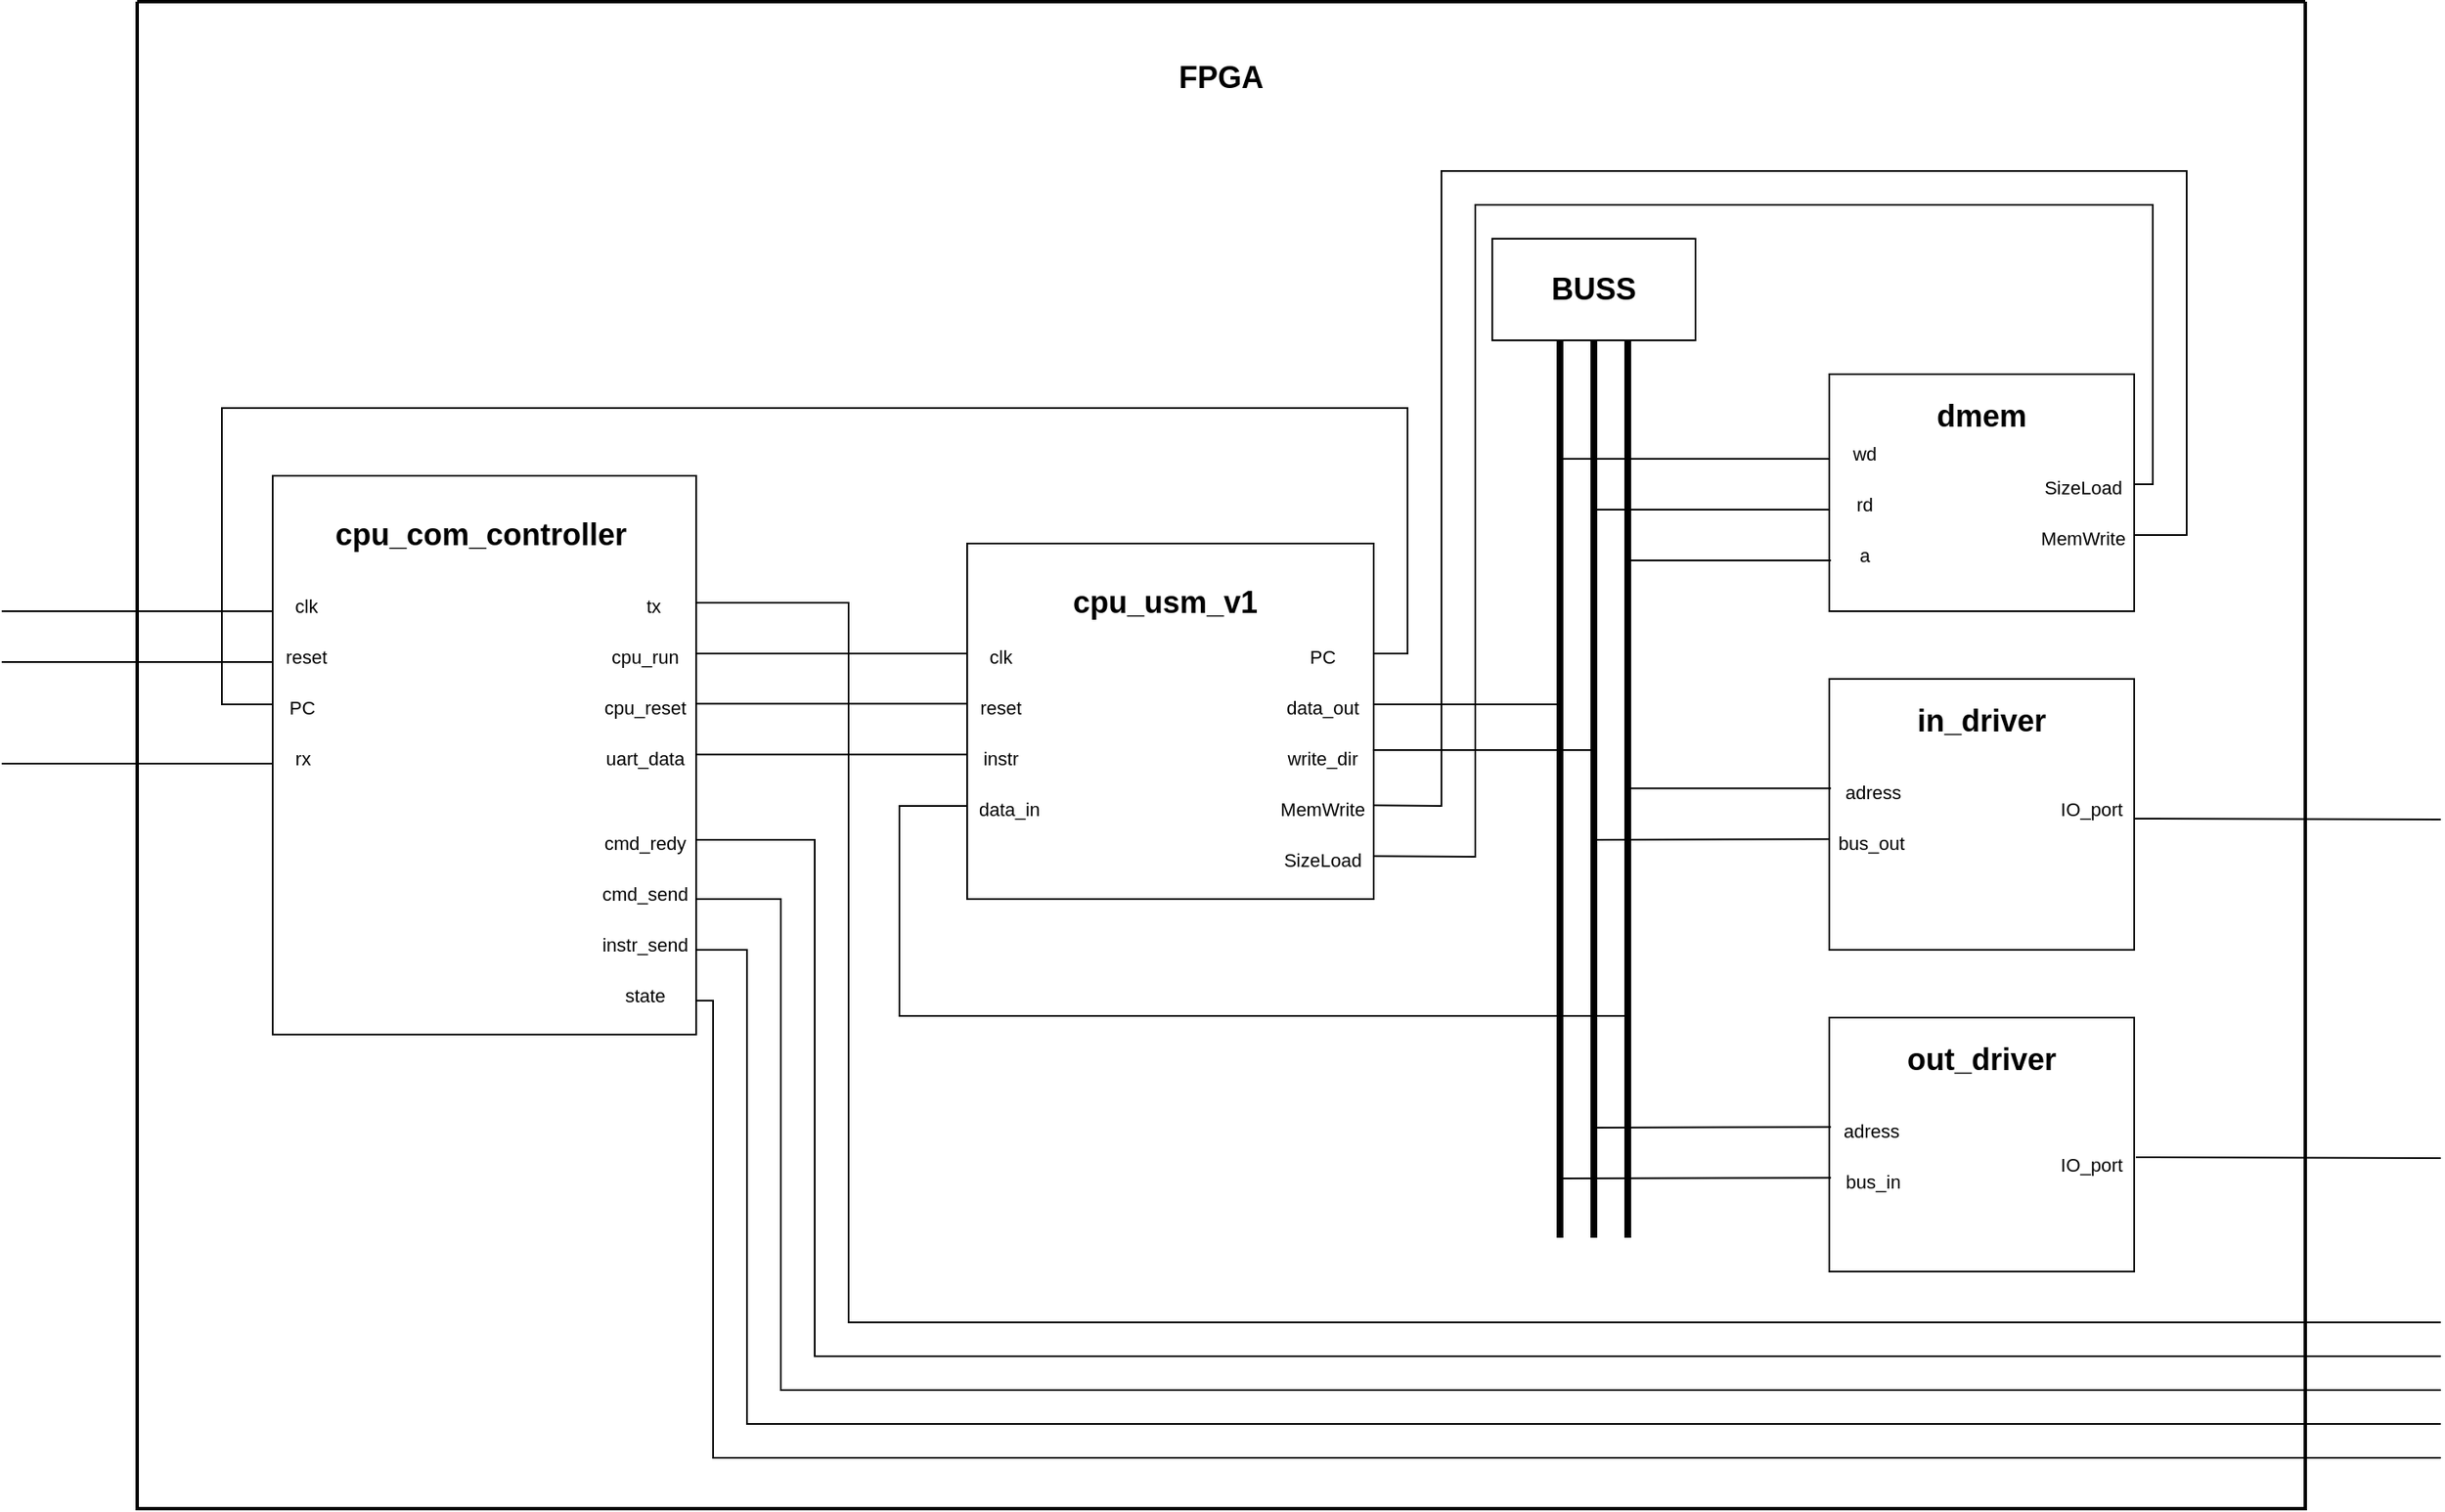 <mxfile version="16.5.1" type="device"><diagram id="M6NOZf6yJCD9r_OivIEN" name="Página-1"><mxGraphModel dx="4637" dy="2642" grid="1" gridSize="10" guides="1" tooltips="1" connect="1" arrows="1" fold="1" page="0" pageScale="1" pageWidth="827" pageHeight="1169" math="0" shadow="0"><root><mxCell id="0"/><mxCell id="1" parent="0"/><mxCell id="RWvutjg_EybLrKOTfhPq-1" value="" style="rounded=0;whiteSpace=wrap;html=1;" parent="1" vertex="1"><mxGeometry x="-1590" y="-520" width="240" height="210" as="geometry"/></mxCell><mxCell id="RWvutjg_EybLrKOTfhPq-3" value="&lt;font style=&quot;font-size: 18px&quot;&gt;&lt;b&gt;cpu_usm_v1&lt;/b&gt;&lt;/font&gt;" style="text;html=1;strokeColor=none;fillColor=none;align=center;verticalAlign=middle;whiteSpace=wrap;rounded=0;" parent="1" vertex="1"><mxGeometry x="-1518" y="-500" width="90" height="30" as="geometry"/></mxCell><mxCell id="RWvutjg_EybLrKOTfhPq-4" value="&lt;font style=&quot;font-size: 11px&quot;&gt;PC&lt;/font&gt;" style="text;html=1;strokeColor=none;fillColor=none;align=center;verticalAlign=middle;whiteSpace=wrap;rounded=0;fontSize=18;" parent="1" vertex="1"><mxGeometry x="-1410" y="-470" width="60" height="30" as="geometry"/></mxCell><mxCell id="RWvutjg_EybLrKOTfhPq-5" value="&lt;font style=&quot;font-size: 11px&quot;&gt;data_out&lt;/font&gt;" style="text;html=1;strokeColor=none;fillColor=none;align=center;verticalAlign=middle;whiteSpace=wrap;rounded=0;fontSize=18;" parent="1" vertex="1"><mxGeometry x="-1410" y="-440" width="60" height="30" as="geometry"/></mxCell><mxCell id="RWvutjg_EybLrKOTfhPq-6" value="&lt;font style=&quot;font-size: 11px&quot;&gt;clk&lt;/font&gt;" style="text;html=1;strokeColor=none;fillColor=none;align=center;verticalAlign=middle;whiteSpace=wrap;rounded=0;fontSize=18;" parent="1" vertex="1"><mxGeometry x="-1600" y="-470" width="60" height="30" as="geometry"/></mxCell><mxCell id="RWvutjg_EybLrKOTfhPq-7" value="&lt;font style=&quot;font-size: 11px&quot;&gt;reset&lt;/font&gt;" style="text;html=1;strokeColor=none;fillColor=none;align=center;verticalAlign=middle;whiteSpace=wrap;rounded=0;fontSize=18;" parent="1" vertex="1"><mxGeometry x="-1600" y="-440" width="60" height="30" as="geometry"/></mxCell><mxCell id="RWvutjg_EybLrKOTfhPq-8" value="&lt;span style=&quot;font-size: 11px&quot;&gt;instr&lt;/span&gt;" style="text;html=1;strokeColor=none;fillColor=none;align=center;verticalAlign=middle;whiteSpace=wrap;rounded=0;fontSize=18;" parent="1" vertex="1"><mxGeometry x="-1600" y="-410" width="60" height="30" as="geometry"/></mxCell><mxCell id="RWvutjg_EybLrKOTfhPq-9" value="&lt;font style=&quot;font-size: 11px&quot;&gt;data_in&lt;/font&gt;" style="text;html=1;strokeColor=none;fillColor=none;align=center;verticalAlign=middle;whiteSpace=wrap;rounded=0;fontSize=18;" parent="1" vertex="1"><mxGeometry x="-1590" y="-380" width="50" height="30" as="geometry"/></mxCell><mxCell id="RWvutjg_EybLrKOTfhPq-10" value="&lt;font style=&quot;font-size: 11px&quot;&gt;write_dir&lt;/font&gt;" style="text;html=1;strokeColor=none;fillColor=none;align=center;verticalAlign=middle;whiteSpace=wrap;rounded=0;fontSize=18;" parent="1" vertex="1"><mxGeometry x="-1410" y="-410" width="60" height="30" as="geometry"/></mxCell><mxCell id="RWvutjg_EybLrKOTfhPq-11" value="&lt;span style=&quot;font-size: 11px&quot;&gt;MemWrite&lt;/span&gt;" style="text;html=1;strokeColor=none;fillColor=none;align=center;verticalAlign=middle;whiteSpace=wrap;rounded=0;fontSize=18;" parent="1" vertex="1"><mxGeometry x="-1410" y="-380" width="60" height="30" as="geometry"/></mxCell><mxCell id="RWvutjg_EybLrKOTfhPq-12" value="&lt;span style=&quot;font-size: 11px&quot;&gt;SizeLoad&lt;/span&gt;" style="text;html=1;strokeColor=none;fillColor=none;align=center;verticalAlign=middle;whiteSpace=wrap;rounded=0;fontSize=18;" parent="1" vertex="1"><mxGeometry x="-1410" y="-350" width="60" height="30" as="geometry"/></mxCell><mxCell id="RWvutjg_EybLrKOTfhPq-13" value="" style="rounded=0;whiteSpace=wrap;html=1;" parent="1" vertex="1"><mxGeometry x="-2000" y="-560" width="250" height="330" as="geometry"/></mxCell><mxCell id="RWvutjg_EybLrKOTfhPq-14" value="&lt;font style=&quot;font-size: 18px&quot;&gt;&lt;b&gt;cpu_com_controller&lt;/b&gt;&lt;/font&gt;" style="text;html=1;strokeColor=none;fillColor=none;align=center;verticalAlign=middle;whiteSpace=wrap;rounded=0;" parent="1" vertex="1"><mxGeometry x="-1976" y="-540" width="198" height="30" as="geometry"/></mxCell><mxCell id="RWvutjg_EybLrKOTfhPq-15" value="" style="rounded=0;whiteSpace=wrap;html=1;" parent="1" vertex="1"><mxGeometry x="-1081" y="-620" width="180" height="140" as="geometry"/></mxCell><mxCell id="RWvutjg_EybLrKOTfhPq-16" value="&lt;font style=&quot;font-size: 18px&quot;&gt;&lt;b&gt;dmem&lt;/b&gt;&lt;/font&gt;" style="text;html=1;strokeColor=none;fillColor=none;align=center;verticalAlign=middle;whiteSpace=wrap;rounded=0;" parent="1" vertex="1"><mxGeometry x="-1090" y="-610" width="198" height="30" as="geometry"/></mxCell><mxCell id="RWvutjg_EybLrKOTfhPq-17" value="" style="rounded=0;whiteSpace=wrap;html=1;" parent="1" vertex="1"><mxGeometry x="-1081" y="-240" width="180" height="150" as="geometry"/></mxCell><mxCell id="RWvutjg_EybLrKOTfhPq-18" value="&lt;font style=&quot;font-size: 18px&quot;&gt;&lt;b&gt;out_driver&lt;/b&gt;&lt;/font&gt;" style="text;html=1;strokeColor=none;fillColor=none;align=center;verticalAlign=middle;whiteSpace=wrap;rounded=0;" parent="1" vertex="1"><mxGeometry x="-1090" y="-230" width="198" height="30" as="geometry"/></mxCell><mxCell id="RWvutjg_EybLrKOTfhPq-21" value="" style="rounded=0;whiteSpace=wrap;html=1;" parent="1" vertex="1"><mxGeometry x="-1081" y="-440" width="180" height="160" as="geometry"/></mxCell><mxCell id="RWvutjg_EybLrKOTfhPq-22" value="&lt;font style=&quot;font-size: 18px&quot;&gt;&lt;b&gt;in_driver&lt;/b&gt;&lt;/font&gt;" style="text;html=1;strokeColor=none;fillColor=none;align=center;verticalAlign=middle;whiteSpace=wrap;rounded=0;" parent="1" vertex="1"><mxGeometry x="-1090" y="-430" width="198" height="30" as="geometry"/></mxCell><mxCell id="RWvutjg_EybLrKOTfhPq-23" value="&lt;font style=&quot;font-size: 11px&quot;&gt;clk&lt;/font&gt;" style="text;html=1;strokeColor=none;fillColor=none;align=center;verticalAlign=middle;whiteSpace=wrap;rounded=0;fontSize=18;" parent="1" vertex="1"><mxGeometry x="-2010" y="-500" width="60" height="30" as="geometry"/></mxCell><mxCell id="RWvutjg_EybLrKOTfhPq-24" value="&lt;font style=&quot;font-size: 11px&quot;&gt;reset&lt;/font&gt;" style="text;html=1;strokeColor=none;fillColor=none;align=center;verticalAlign=middle;whiteSpace=wrap;rounded=0;fontSize=18;" parent="1" vertex="1"><mxGeometry x="-2010" y="-470" width="60" height="30" as="geometry"/></mxCell><mxCell id="RWvutjg_EybLrKOTfhPq-25" value="&lt;font style=&quot;font-size: 11px&quot;&gt;rx&lt;/font&gt;" style="text;html=1;strokeColor=none;fillColor=none;align=center;verticalAlign=middle;whiteSpace=wrap;rounded=0;fontSize=18;" parent="1" vertex="1"><mxGeometry x="-2012.5" y="-410" width="60" height="30" as="geometry"/></mxCell><mxCell id="RWvutjg_EybLrKOTfhPq-27" value="&lt;font style=&quot;font-size: 11px&quot;&gt;PC&lt;/font&gt;" style="text;html=1;strokeColor=none;fillColor=none;align=center;verticalAlign=middle;whiteSpace=wrap;rounded=0;fontSize=18;" parent="1" vertex="1"><mxGeometry x="-2000" y="-440" width="35" height="30" as="geometry"/></mxCell><mxCell id="RWvutjg_EybLrKOTfhPq-28" value="&lt;font style=&quot;font-size: 11px&quot;&gt;cpu_run&lt;/font&gt;" style="text;html=1;strokeColor=none;fillColor=none;align=center;verticalAlign=middle;whiteSpace=wrap;rounded=0;fontSize=18;" parent="1" vertex="1"><mxGeometry x="-1810" y="-470" width="60" height="30" as="geometry"/></mxCell><mxCell id="RWvutjg_EybLrKOTfhPq-31" value="&lt;font style=&quot;font-size: 11px&quot;&gt;uart_data&lt;/font&gt;" style="text;html=1;strokeColor=none;fillColor=none;align=center;verticalAlign=middle;whiteSpace=wrap;rounded=0;fontSize=18;" parent="1" vertex="1"><mxGeometry x="-1810" y="-410" width="60" height="30" as="geometry"/></mxCell><mxCell id="RWvutjg_EybLrKOTfhPq-33" value="&lt;font style=&quot;font-size: 11px&quot;&gt;cmd_redy&lt;/font&gt;" style="text;html=1;strokeColor=none;fillColor=none;align=center;verticalAlign=middle;whiteSpace=wrap;rounded=0;fontSize=18;" parent="1" vertex="1"><mxGeometry x="-1810" y="-360" width="60" height="30" as="geometry"/></mxCell><mxCell id="RWvutjg_EybLrKOTfhPq-35" value="&lt;font style=&quot;font-size: 11px&quot;&gt;cmd_send&lt;/font&gt;" style="text;html=1;strokeColor=none;fillColor=none;align=center;verticalAlign=middle;whiteSpace=wrap;rounded=0;fontSize=18;" parent="1" vertex="1"><mxGeometry x="-1810" y="-330" width="60" height="30" as="geometry"/></mxCell><mxCell id="RWvutjg_EybLrKOTfhPq-36" value="&lt;font style=&quot;font-size: 11px&quot;&gt;instr_send&lt;/font&gt;" style="text;html=1;strokeColor=none;fillColor=none;align=center;verticalAlign=middle;whiteSpace=wrap;rounded=0;fontSize=18;" parent="1" vertex="1"><mxGeometry x="-1810" y="-300" width="60" height="30" as="geometry"/></mxCell><mxCell id="RWvutjg_EybLrKOTfhPq-37" value="&lt;font style=&quot;font-size: 11px&quot;&gt;state&lt;/font&gt;" style="text;html=1;strokeColor=none;fillColor=none;align=center;verticalAlign=middle;whiteSpace=wrap;rounded=0;fontSize=18;" parent="1" vertex="1"><mxGeometry x="-1810" y="-270" width="60" height="30" as="geometry"/></mxCell><mxCell id="RWvutjg_EybLrKOTfhPq-38" value="" style="endArrow=none;html=1;rounded=0;fontSize=11;entryX=1;entryY=0.5;entryDx=0;entryDy=0;" parent="1" target="RWvutjg_EybLrKOTfhPq-28" edge="1"><mxGeometry width="50" height="50" relative="1" as="geometry"><mxPoint x="-1590" y="-455" as="sourcePoint"/><mxPoint x="-1670" y="-510" as="targetPoint"/></mxGeometry></mxCell><mxCell id="RWvutjg_EybLrKOTfhPq-39" value="" style="endArrow=none;html=1;rounded=0;fontSize=11;exitX=1;exitY=0.5;exitDx=0;exitDy=0;entryX=0;entryY=0.5;entryDx=0;entryDy=0;" parent="1" source="RWvutjg_EybLrKOTfhPq-4" target="RWvutjg_EybLrKOTfhPq-27" edge="1"><mxGeometry width="50" height="50" relative="1" as="geometry"><mxPoint x="-1440" y="-610" as="sourcePoint"/><mxPoint x="-2030" y="-600" as="targetPoint"/><Array as="points"><mxPoint x="-1330" y="-455"/><mxPoint x="-1330" y="-600"/><mxPoint x="-2030" y="-600"/><mxPoint x="-2030" y="-425"/></Array></mxGeometry></mxCell><mxCell id="RWvutjg_EybLrKOTfhPq-40" value="&lt;font style=&quot;font-size: 11px&quot;&gt;cpu_reset&lt;/font&gt;" style="text;html=1;strokeColor=none;fillColor=none;align=center;verticalAlign=middle;whiteSpace=wrap;rounded=0;fontSize=18;" parent="1" vertex="1"><mxGeometry x="-1810" y="-440" width="60" height="30" as="geometry"/></mxCell><mxCell id="RWvutjg_EybLrKOTfhPq-41" value="" style="endArrow=none;html=1;rounded=0;fontSize=11;entryX=1;entryY=0.5;entryDx=0;entryDy=0;" parent="1" edge="1"><mxGeometry width="50" height="50" relative="1" as="geometry"><mxPoint x="-1590" y="-425.42" as="sourcePoint"/><mxPoint x="-1750" y="-425.42" as="targetPoint"/></mxGeometry></mxCell><mxCell id="RWvutjg_EybLrKOTfhPq-42" value="" style="endArrow=none;html=1;rounded=0;fontSize=11;entryX=1;entryY=0.5;entryDx=0;entryDy=0;" parent="1" edge="1"><mxGeometry width="50" height="50" relative="1" as="geometry"><mxPoint x="-1590" y="-395.42" as="sourcePoint"/><mxPoint x="-1750" y="-395.42" as="targetPoint"/></mxGeometry></mxCell><mxCell id="RWvutjg_EybLrKOTfhPq-43" value="" style="endArrow=none;html=1;rounded=0;fontSize=11;strokeWidth=4;" parent="1" edge="1"><mxGeometry width="50" height="50" relative="1" as="geometry"><mxPoint x="-1240" y="-110" as="sourcePoint"/><mxPoint x="-1240" y="-640" as="targetPoint"/></mxGeometry></mxCell><mxCell id="RWvutjg_EybLrKOTfhPq-44" value="" style="endArrow=none;html=1;rounded=0;fontSize=11;entryX=1;entryY=0.5;entryDx=0;entryDy=0;" parent="1" target="RWvutjg_EybLrKOTfhPq-5" edge="1"><mxGeometry width="50" height="50" relative="1" as="geometry"><mxPoint x="-1240" y="-425" as="sourcePoint"/><mxPoint x="-1290" y="-470" as="targetPoint"/></mxGeometry></mxCell><mxCell id="RWvutjg_EybLrKOTfhPq-45" value="" style="endArrow=none;html=1;rounded=0;fontSize=11;strokeWidth=4;" parent="1" edge="1"><mxGeometry width="50" height="50" relative="1" as="geometry"><mxPoint x="-1220" y="-110" as="sourcePoint"/><mxPoint x="-1220" y="-640" as="targetPoint"/></mxGeometry></mxCell><mxCell id="RWvutjg_EybLrKOTfhPq-46" value="" style="endArrow=none;html=1;rounded=0;fontSize=11;strokeWidth=4;" parent="1" edge="1"><mxGeometry width="50" height="50" relative="1" as="geometry"><mxPoint x="-1200" y="-110" as="sourcePoint"/><mxPoint x="-1200" y="-640" as="targetPoint"/></mxGeometry></mxCell><mxCell id="RWvutjg_EybLrKOTfhPq-47" value="" style="endArrow=none;html=1;rounded=0;fontSize=11;entryX=0.991;entryY=0.401;entryDx=0;entryDy=0;entryPerimeter=0;" parent="1" target="RWvutjg_EybLrKOTfhPq-10" edge="1"><mxGeometry width="50" height="50" relative="1" as="geometry"><mxPoint x="-1220" y="-398" as="sourcePoint"/><mxPoint x="-1340" y="-380.83" as="targetPoint"/></mxGeometry></mxCell><mxCell id="RWvutjg_EybLrKOTfhPq-48" value="&lt;font style=&quot;font-size: 11px&quot;&gt;rd&lt;/font&gt;" style="text;html=1;strokeColor=none;fillColor=none;align=center;verticalAlign=middle;whiteSpace=wrap;rounded=0;fontSize=18;" parent="1" vertex="1"><mxGeometry x="-1090" y="-560" width="60" height="30" as="geometry"/></mxCell><mxCell id="RWvutjg_EybLrKOTfhPq-49" value="&lt;font style=&quot;font-size: 11px&quot;&gt;wd&lt;/font&gt;" style="text;html=1;strokeColor=none;fillColor=none;align=center;verticalAlign=middle;whiteSpace=wrap;rounded=0;fontSize=18;" parent="1" vertex="1"><mxGeometry x="-1090" y="-590" width="60" height="30" as="geometry"/></mxCell><mxCell id="RWvutjg_EybLrKOTfhPq-50" value="&lt;font style=&quot;font-size: 11px&quot;&gt;a&lt;/font&gt;" style="text;html=1;strokeColor=none;fillColor=none;align=center;verticalAlign=middle;whiteSpace=wrap;rounded=0;fontSize=18;" parent="1" vertex="1"><mxGeometry x="-1090" y="-530" width="60" height="30" as="geometry"/></mxCell><mxCell id="RWvutjg_EybLrKOTfhPq-51" value="" style="endArrow=none;html=1;rounded=0;fontSize=11;" parent="1" edge="1"><mxGeometry width="50" height="50" relative="1" as="geometry"><mxPoint x="-1081" y="-570" as="sourcePoint"/><mxPoint x="-1240" y="-570" as="targetPoint"/></mxGeometry></mxCell><mxCell id="RWvutjg_EybLrKOTfhPq-52" value="" style="endArrow=none;html=1;rounded=0;fontSize=11;exitX=0.15;exitY=0.667;exitDx=0;exitDy=0;exitPerimeter=0;" parent="1" source="RWvutjg_EybLrKOTfhPq-48" edge="1"><mxGeometry width="50" height="50" relative="1" as="geometry"><mxPoint x="-1081" y="-545.42" as="sourcePoint"/><mxPoint x="-1220" y="-540" as="targetPoint"/></mxGeometry></mxCell><mxCell id="RWvutjg_EybLrKOTfhPq-53" value="" style="rounded=0;whiteSpace=wrap;html=1;" parent="1" vertex="1"><mxGeometry x="-1280" y="-700" width="120" height="60" as="geometry"/></mxCell><mxCell id="RWvutjg_EybLrKOTfhPq-55" value="&lt;font style=&quot;font-size: 18px&quot;&gt;&lt;b&gt;BUSS&lt;/b&gt;&lt;/font&gt;" style="text;html=1;strokeColor=none;fillColor=none;align=center;verticalAlign=middle;whiteSpace=wrap;rounded=0;" parent="1" vertex="1"><mxGeometry x="-1275" y="-685" width="110" height="30" as="geometry"/></mxCell><mxCell id="RWvutjg_EybLrKOTfhPq-56" value="" style="endArrow=none;html=1;rounded=0;fontSize=11;" parent="1" edge="1"><mxGeometry width="50" height="50" relative="1" as="geometry"><mxPoint x="-1080" y="-510" as="sourcePoint"/><mxPoint x="-1200" y="-510" as="targetPoint"/></mxGeometry></mxCell><mxCell id="RWvutjg_EybLrKOTfhPq-57" value="&lt;font style=&quot;font-size: 11px&quot;&gt;adress&lt;/font&gt;" style="text;html=1;strokeColor=none;fillColor=none;align=center;verticalAlign=middle;whiteSpace=wrap;rounded=0;fontSize=18;" parent="1" vertex="1"><mxGeometry x="-1080" y="-390" width="50" height="30" as="geometry"/></mxCell><mxCell id="RWvutjg_EybLrKOTfhPq-58" value="" style="endArrow=none;html=1;rounded=0;fontSize=11;" parent="1" edge="1"><mxGeometry width="50" height="50" relative="1" as="geometry"><mxPoint x="-1080" y="-375.42" as="sourcePoint"/><mxPoint x="-1200" y="-375.42" as="targetPoint"/></mxGeometry></mxCell><mxCell id="RWvutjg_EybLrKOTfhPq-59" value="&lt;font style=&quot;font-size: 11px&quot;&gt;bus_out&lt;/font&gt;" style="text;html=1;strokeColor=none;fillColor=none;align=center;verticalAlign=middle;whiteSpace=wrap;rounded=0;fontSize=18;" parent="1" vertex="1"><mxGeometry x="-1081" y="-360" width="50" height="30" as="geometry"/></mxCell><mxCell id="RWvutjg_EybLrKOTfhPq-60" value="" style="endArrow=none;html=1;rounded=0;fontSize=11;" parent="1" edge="1"><mxGeometry width="50" height="50" relative="1" as="geometry"><mxPoint x="-1081" y="-345.42" as="sourcePoint"/><mxPoint x="-1220" y="-345" as="targetPoint"/></mxGeometry></mxCell><mxCell id="RWvutjg_EybLrKOTfhPq-61" value="&lt;font style=&quot;font-size: 11px&quot;&gt;IO_port&lt;/font&gt;" style="text;html=1;strokeColor=none;fillColor=none;align=center;verticalAlign=middle;whiteSpace=wrap;rounded=0;fontSize=18;" parent="1" vertex="1"><mxGeometry x="-951" y="-380" width="50" height="30" as="geometry"/></mxCell><mxCell id="RWvutjg_EybLrKOTfhPq-65" value="&lt;font style=&quot;font-size: 11px&quot;&gt;adress&lt;/font&gt;" style="text;html=1;strokeColor=none;fillColor=none;align=center;verticalAlign=middle;whiteSpace=wrap;rounded=0;fontSize=18;" parent="1" vertex="1"><mxGeometry x="-1081" y="-190" width="50" height="30" as="geometry"/></mxCell><mxCell id="RWvutjg_EybLrKOTfhPq-66" value="&lt;font style=&quot;font-size: 11px&quot;&gt;bus_in&lt;/font&gt;" style="text;html=1;strokeColor=none;fillColor=none;align=center;verticalAlign=middle;whiteSpace=wrap;rounded=0;fontSize=18;" parent="1" vertex="1"><mxGeometry x="-1080" y="-160" width="50" height="30" as="geometry"/></mxCell><mxCell id="RWvutjg_EybLrKOTfhPq-67" value="" style="endArrow=none;html=1;rounded=0;fontSize=11;" parent="1" edge="1"><mxGeometry width="50" height="50" relative="1" as="geometry"><mxPoint x="-1080" y="-175.4" as="sourcePoint"/><mxPoint x="-1220" y="-175" as="targetPoint"/></mxGeometry></mxCell><mxCell id="RWvutjg_EybLrKOTfhPq-68" value="" style="endArrow=none;html=1;rounded=0;fontSize=11;" parent="1" edge="1"><mxGeometry width="50" height="50" relative="1" as="geometry"><mxPoint x="-1080" y="-145.4" as="sourcePoint"/><mxPoint x="-1240" y="-145" as="targetPoint"/></mxGeometry></mxCell><mxCell id="RWvutjg_EybLrKOTfhPq-70" value="&lt;font style=&quot;font-size: 11px&quot;&gt;IO_port&lt;/font&gt;" style="text;html=1;strokeColor=none;fillColor=none;align=center;verticalAlign=middle;whiteSpace=wrap;rounded=0;fontSize=18;" parent="1" vertex="1"><mxGeometry x="-951" y="-170" width="50" height="30" as="geometry"/></mxCell><mxCell id="RWvutjg_EybLrKOTfhPq-71" value="&lt;font style=&quot;font-size: 11px&quot;&gt;MemWrite&lt;/font&gt;" style="text;html=1;strokeColor=none;fillColor=none;align=center;verticalAlign=middle;whiteSpace=wrap;rounded=0;fontSize=18;" parent="1" vertex="1"><mxGeometry x="-961" y="-540" width="60" height="30" as="geometry"/></mxCell><mxCell id="RWvutjg_EybLrKOTfhPq-72" value="" style="endArrow=none;html=1;rounded=0;fontSize=11;entryX=0.991;entryY=0.401;entryDx=0;entryDy=0;entryPerimeter=0;exitX=1;exitY=0.5;exitDx=0;exitDy=0;" parent="1" source="RWvutjg_EybLrKOTfhPq-71" edge="1"><mxGeometry width="50" height="50" relative="1" as="geometry"><mxPoint x="-890" y="-550" as="sourcePoint"/><mxPoint x="-1350" y="-365.39" as="targetPoint"/><Array as="points"><mxPoint x="-870" y="-525"/><mxPoint x="-870" y="-740"/><mxPoint x="-1310" y="-740"/><mxPoint x="-1310" y="-365"/></Array></mxGeometry></mxCell><mxCell id="RWvutjg_EybLrKOTfhPq-73" value="&lt;font style=&quot;font-size: 11px&quot;&gt;SizeLoad&lt;/font&gt;" style="text;html=1;strokeColor=none;fillColor=none;align=center;verticalAlign=middle;whiteSpace=wrap;rounded=0;fontSize=18;" parent="1" vertex="1"><mxGeometry x="-961" y="-570" width="60" height="30" as="geometry"/></mxCell><mxCell id="RWvutjg_EybLrKOTfhPq-74" value="" style="endArrow=none;html=1;rounded=0;fontSize=11;entryX=1;entryY=0.5;entryDx=0;entryDy=0;exitX=1;exitY=0.5;exitDx=0;exitDy=0;" parent="1" source="RWvutjg_EybLrKOTfhPq-73" edge="1"><mxGeometry width="50" height="50" relative="1" as="geometry"><mxPoint x="-1240" y="-335.42" as="sourcePoint"/><mxPoint x="-1350" y="-335.42" as="targetPoint"/><Array as="points"><mxPoint x="-890" y="-555"/><mxPoint x="-890" y="-720"/><mxPoint x="-1290" y="-720"/><mxPoint x="-1290" y="-335"/></Array></mxGeometry></mxCell><mxCell id="RWvutjg_EybLrKOTfhPq-75" value="" style="endArrow=none;html=1;rounded=0;fontSize=11;entryX=0;entryY=0.5;entryDx=0;entryDy=0;" parent="1" target="RWvutjg_EybLrKOTfhPq-9" edge="1"><mxGeometry width="50" height="50" relative="1" as="geometry"><mxPoint x="-1200" y="-241" as="sourcePoint"/><mxPoint x="-1530" y="-241.25" as="targetPoint"/><Array as="points"><mxPoint x="-1630" y="-241"/><mxPoint x="-1630" y="-365"/></Array></mxGeometry></mxCell><mxCell id="RWvutjg_EybLrKOTfhPq-78" value="" style="swimlane;startSize=0;fontSize=11;strokeWidth=2;" parent="1" vertex="1"><mxGeometry x="-2080" y="-840" width="1280" height="890" as="geometry"/></mxCell><mxCell id="RWvutjg_EybLrKOTfhPq-79" value="&lt;font style=&quot;font-size: 18px&quot;&gt;&lt;b&gt;FPGA&lt;/b&gt;&lt;/font&gt;" style="text;html=1;strokeColor=none;fillColor=none;align=center;verticalAlign=middle;whiteSpace=wrap;rounded=0;" parent="RWvutjg_EybLrKOTfhPq-78" vertex="1"><mxGeometry x="595" y="30" width="90" height="30" as="geometry"/></mxCell><mxCell id="RWvutjg_EybLrKOTfhPq-80" value="" style="endArrow=none;html=1;rounded=0;fontSize=11;entryX=1;entryY=0.5;entryDx=0;entryDy=0;" parent="RWvutjg_EybLrKOTfhPq-78" edge="1"><mxGeometry width="50" height="50" relative="1" as="geometry"><mxPoint x="80" y="360" as="sourcePoint"/><mxPoint x="-80" y="360" as="targetPoint"/></mxGeometry></mxCell><mxCell id="RWvutjg_EybLrKOTfhPq-81" value="" style="endArrow=none;html=1;rounded=0;fontSize=11;entryX=1;entryY=0.5;entryDx=0;entryDy=0;" parent="RWvutjg_EybLrKOTfhPq-78" edge="1"><mxGeometry width="50" height="50" relative="1" as="geometry"><mxPoint x="80" y="390" as="sourcePoint"/><mxPoint x="-80" y="390" as="targetPoint"/></mxGeometry></mxCell><mxCell id="RWvutjg_EybLrKOTfhPq-82" value="" style="endArrow=none;html=1;rounded=0;fontSize=11;entryX=1;entryY=0.5;entryDx=0;entryDy=0;" parent="RWvutjg_EybLrKOTfhPq-78" edge="1"><mxGeometry width="50" height="50" relative="1" as="geometry"><mxPoint x="80" y="450" as="sourcePoint"/><mxPoint x="-80" y="450" as="targetPoint"/></mxGeometry></mxCell><mxCell id="RWvutjg_EybLrKOTfhPq-84" value="" style="endArrow=none;html=1;rounded=0;fontSize=11;entryX=1;entryY=0.5;entryDx=0;entryDy=0;" parent="RWvutjg_EybLrKOTfhPq-78" target="RWvutjg_EybLrKOTfhPq-26" edge="1"><mxGeometry width="50" height="50" relative="1" as="geometry"><mxPoint x="1360" y="780" as="sourcePoint"/><mxPoint x="1170" y="800" as="targetPoint"/><Array as="points"><mxPoint x="420" y="780"/><mxPoint x="420" y="355"/></Array></mxGeometry></mxCell><mxCell id="RWvutjg_EybLrKOTfhPq-85" value="" style="endArrow=none;html=1;rounded=0;fontSize=11;entryX=1;entryY=0.5;entryDx=0;entryDy=0;" parent="RWvutjg_EybLrKOTfhPq-78" target="RWvutjg_EybLrKOTfhPq-33" edge="1"><mxGeometry width="50" height="50" relative="1" as="geometry"><mxPoint x="1360" y="800" as="sourcePoint"/><mxPoint x="450" y="830.0" as="targetPoint"/><Array as="points"><mxPoint x="400" y="800"/><mxPoint x="400" y="495"/></Array></mxGeometry></mxCell><mxCell id="RWvutjg_EybLrKOTfhPq-86" value="" style="endArrow=none;html=1;rounded=0;fontSize=11;" parent="RWvutjg_EybLrKOTfhPq-78" edge="1"><mxGeometry width="50" height="50" relative="1" as="geometry"><mxPoint x="1360" y="820" as="sourcePoint"/><mxPoint x="330" y="530" as="targetPoint"/><Array as="points"><mxPoint x="380" y="820"/><mxPoint x="380" y="530"/></Array></mxGeometry></mxCell><mxCell id="RWvutjg_EybLrKOTfhPq-87" value="" style="endArrow=none;html=1;rounded=0;fontSize=11;" parent="RWvutjg_EybLrKOTfhPq-78" edge="1"><mxGeometry width="50" height="50" relative="1" as="geometry"><mxPoint x="1360" y="840" as="sourcePoint"/><mxPoint x="330" y="560" as="targetPoint"/><Array as="points"><mxPoint x="360" y="840"/><mxPoint x="360" y="560"/></Array></mxGeometry></mxCell><mxCell id="RWvutjg_EybLrKOTfhPq-89" value="" style="endArrow=none;html=1;rounded=0;fontSize=11;" parent="RWvutjg_EybLrKOTfhPq-78" edge="1"><mxGeometry width="50" height="50" relative="1" as="geometry"><mxPoint x="1360" y="860" as="sourcePoint"/><mxPoint x="330" y="590" as="targetPoint"/><Array as="points"><mxPoint x="340" y="860"/><mxPoint x="340" y="590"/></Array></mxGeometry></mxCell><mxCell id="RWvutjg_EybLrKOTfhPq-91" value="" style="endArrow=none;html=1;rounded=0;fontSize=11;entryX=1;entryY=0.75;entryDx=0;entryDy=0;" parent="RWvutjg_EybLrKOTfhPq-78" edge="1"><mxGeometry width="50" height="50" relative="1" as="geometry"><mxPoint x="1360" y="683" as="sourcePoint"/><mxPoint x="1180" y="682.5" as="targetPoint"/></mxGeometry></mxCell><mxCell id="RWvutjg_EybLrKOTfhPq-26" value="&lt;font style=&quot;font-size: 11px&quot;&gt;tx&lt;/font&gt;" style="text;html=1;strokeColor=none;fillColor=none;align=center;verticalAlign=middle;whiteSpace=wrap;rounded=0;fontSize=18;" parent="RWvutjg_EybLrKOTfhPq-78" vertex="1"><mxGeometry x="280" y="340" width="50" height="30" as="geometry"/></mxCell><mxCell id="RWvutjg_EybLrKOTfhPq-90" value="" style="endArrow=none;html=1;rounded=0;fontSize=11;entryX=1;entryY=0.75;entryDx=0;entryDy=0;" parent="1" target="RWvutjg_EybLrKOTfhPq-61" edge="1"><mxGeometry width="50" height="50" relative="1" as="geometry"><mxPoint x="-720" y="-357" as="sourcePoint"/><mxPoint x="-860.0" y="-360.0" as="targetPoint"/></mxGeometry></mxCell></root></mxGraphModel></diagram></mxfile>